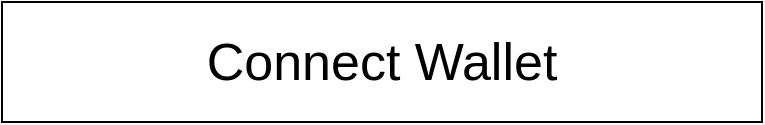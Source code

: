 <mxfile version="24.0.7" type="github">
  <diagram name="Connect Wallet" id="zWo2-S9CaBByp21M7VKC">
    <mxGraphModel dx="1590" dy="838" grid="1" gridSize="10" guides="1" tooltips="1" connect="1" arrows="1" fold="1" page="1" pageScale="1" pageWidth="850" pageHeight="1100" math="0" shadow="0">
      <root>
        <mxCell id="0" />
        <mxCell id="1" parent="0" />
        <mxCell id="vUHadj4MvJsVCGcUXTWT-1" value="" style="rounded=0;whiteSpace=wrap;html=1;" vertex="1" parent="1">
          <mxGeometry x="235" y="90" width="380" height="60" as="geometry" />
        </mxCell>
        <mxCell id="vUHadj4MvJsVCGcUXTWT-3" value="&lt;font style=&quot;font-size: 26px;&quot;&gt;Connect Wallet&lt;/font&gt;" style="text;html=1;align=center;verticalAlign=middle;whiteSpace=wrap;rounded=0;" vertex="1" parent="1">
          <mxGeometry x="260" y="105" width="330" height="30" as="geometry" />
        </mxCell>
      </root>
    </mxGraphModel>
  </diagram>
</mxfile>
